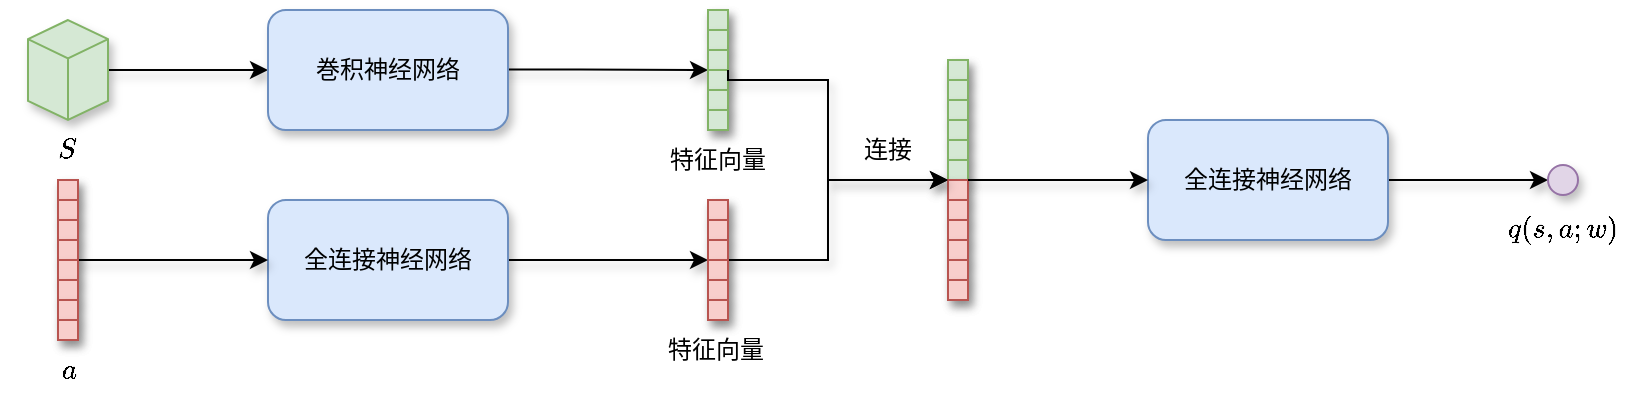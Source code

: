 <mxfile version="22.1.11" type="github">
  <diagram name="第 1 页" id="IQU6jFRGpec_LWGkQjYb">
    <mxGraphModel dx="2012" dy="748" grid="1" gridSize="10" guides="1" tooltips="1" connect="1" arrows="1" fold="1" page="1" pageScale="1" pageWidth="827" pageHeight="1169" math="1" shadow="0">
      <root>
        <mxCell id="0" />
        <mxCell id="1" parent="0" />
        <mxCell id="wRPZgvR5wdqnLo2mRGHW-9" style="edgeStyle=orthogonalEdgeStyle;rounded=0;orthogonalLoop=1;jettySize=auto;html=1;entryX=0;entryY=0.5;entryDx=0;entryDy=0;shadow=1;" parent="1" source="wRPZgvR5wdqnLo2mRGHW-2" target="wRPZgvR5wdqnLo2mRGHW-3" edge="1">
          <mxGeometry relative="1" as="geometry" />
        </mxCell>
        <mxCell id="wRPZgvR5wdqnLo2mRGHW-2" value="" style="html=1;shape=mxgraph.basic.isocube;isoAngle=15;flipH=1;flipV=0;fillColor=#d5e8d4;strokeColor=#82b366;shadow=1;" parent="1" vertex="1">
          <mxGeometry x="9" y="40" width="40" height="50" as="geometry" />
        </mxCell>
        <mxCell id="wRPZgvR5wdqnLo2mRGHW-13" style="edgeStyle=orthogonalEdgeStyle;rounded=0;orthogonalLoop=1;jettySize=auto;html=1;entryX=0;entryY=0;entryDx=0;entryDy=0;shadow=1;" parent="1" target="wRPZgvR5wdqnLo2mRGHW-40" edge="1">
          <mxGeometry relative="1" as="geometry">
            <mxPoint x="339" y="65" as="targetPoint" />
            <mxPoint x="239" y="64.75" as="sourcePoint" />
            <Array as="points">
              <mxPoint x="285" y="65" />
            </Array>
          </mxGeometry>
        </mxCell>
        <mxCell id="wRPZgvR5wdqnLo2mRGHW-3" value="巻积神经网络" style="rounded=1;whiteSpace=wrap;html=1;fillColor=#dae8fc;strokeColor=#6c8ebf;shadow=1;" parent="1" vertex="1">
          <mxGeometry x="129" y="35" width="120" height="60" as="geometry" />
        </mxCell>
        <mxCell id="wRPZgvR5wdqnLo2mRGHW-43" style="edgeStyle=orthogonalEdgeStyle;rounded=0;orthogonalLoop=1;jettySize=auto;html=1;entryX=0;entryY=0;entryDx=0;entryDy=0;shadow=1;" parent="1" source="wRPZgvR5wdqnLo2mRGHW-23" target="wRPZgvR5wdqnLo2mRGHW-31" edge="1">
          <mxGeometry relative="1" as="geometry">
            <Array as="points">
              <mxPoint x="319" y="160" />
              <mxPoint x="319" y="160" />
            </Array>
          </mxGeometry>
        </mxCell>
        <mxCell id="wRPZgvR5wdqnLo2mRGHW-23" value="全连接神经网络" style="rounded=1;whiteSpace=wrap;html=1;fillColor=#dae8fc;strokeColor=#6c8ebf;shadow=1;" parent="1" vertex="1">
          <mxGeometry x="129" y="130" width="120" height="60" as="geometry" />
        </mxCell>
        <mxCell id="wRPZgvR5wdqnLo2mRGHW-25" style="edgeStyle=orthogonalEdgeStyle;rounded=0;orthogonalLoop=1;jettySize=auto;html=1;exitX=1;exitY=0;exitDx=0;exitDy=0;entryX=0;entryY=0.5;entryDx=0;entryDy=0;shadow=1;" parent="1" source="wRPZgvR5wdqnLo2mRGHW-18" target="wRPZgvR5wdqnLo2mRGHW-23" edge="1">
          <mxGeometry relative="1" as="geometry">
            <Array as="points">
              <mxPoint x="59" y="160" />
              <mxPoint x="59" y="160" />
            </Array>
          </mxGeometry>
        </mxCell>
        <mxCell id="wRPZgvR5wdqnLo2mRGHW-35" value="" style="group;fillColor=#f8cecc;strokeColor=#b85450;shadow=1;" parent="1" vertex="1" connectable="0">
          <mxGeometry x="349" y="130" width="10" height="60" as="geometry" />
        </mxCell>
        <mxCell id="wRPZgvR5wdqnLo2mRGHW-28" value="" style="rounded=0;whiteSpace=wrap;html=1;fillColor=#f8cecc;strokeColor=#b85450;shadow=1;" parent="wRPZgvR5wdqnLo2mRGHW-35" vertex="1">
          <mxGeometry width="10" height="10" as="geometry" />
        </mxCell>
        <mxCell id="wRPZgvR5wdqnLo2mRGHW-29" value="" style="rounded=0;whiteSpace=wrap;html=1;fillColor=#f8cecc;strokeColor=#b85450;shadow=1;" parent="wRPZgvR5wdqnLo2mRGHW-35" vertex="1">
          <mxGeometry y="10" width="10" height="10" as="geometry" />
        </mxCell>
        <mxCell id="wRPZgvR5wdqnLo2mRGHW-30" value="" style="rounded=0;whiteSpace=wrap;html=1;fillColor=#f8cecc;strokeColor=#b85450;shadow=1;" parent="wRPZgvR5wdqnLo2mRGHW-35" vertex="1">
          <mxGeometry y="20" width="10" height="10" as="geometry" />
        </mxCell>
        <mxCell id="wRPZgvR5wdqnLo2mRGHW-95" style="edgeStyle=orthogonalEdgeStyle;rounded=0;orthogonalLoop=1;jettySize=auto;html=1;exitX=1;exitY=0;exitDx=0;exitDy=0;shadow=1;" parent="wRPZgvR5wdqnLo2mRGHW-35" source="wRPZgvR5wdqnLo2mRGHW-31" edge="1">
          <mxGeometry relative="1" as="geometry">
            <mxPoint x="120" y="-10" as="targetPoint" />
            <Array as="points">
              <mxPoint x="60" y="30" />
              <mxPoint x="60" y="-10" />
            </Array>
          </mxGeometry>
        </mxCell>
        <mxCell id="wRPZgvR5wdqnLo2mRGHW-31" value="" style="rounded=0;whiteSpace=wrap;html=1;fillColor=#f8cecc;strokeColor=#b85450;shadow=1;" parent="wRPZgvR5wdqnLo2mRGHW-35" vertex="1">
          <mxGeometry y="30" width="10" height="10" as="geometry" />
        </mxCell>
        <mxCell id="wRPZgvR5wdqnLo2mRGHW-32" value="" style="rounded=0;whiteSpace=wrap;html=1;fillColor=#f8cecc;strokeColor=#b85450;shadow=1;" parent="wRPZgvR5wdqnLo2mRGHW-35" vertex="1">
          <mxGeometry y="40" width="10" height="10" as="geometry" />
        </mxCell>
        <mxCell id="wRPZgvR5wdqnLo2mRGHW-33" value="" style="rounded=0;whiteSpace=wrap;html=1;fillColor=#f8cecc;strokeColor=#b85450;shadow=1;" parent="wRPZgvR5wdqnLo2mRGHW-35" vertex="1">
          <mxGeometry y="50" width="10" height="10" as="geometry" />
        </mxCell>
        <mxCell id="wRPZgvR5wdqnLo2mRGHW-36" value="" style="group;fillColor=#d5e8d4;strokeColor=#82b366;shadow=1;" parent="1" vertex="1" connectable="0">
          <mxGeometry x="349" y="35" width="10" height="60" as="geometry" />
        </mxCell>
        <mxCell id="wRPZgvR5wdqnLo2mRGHW-37" value="" style="rounded=0;whiteSpace=wrap;html=1;fillColor=#d5e8d4;strokeColor=#82b366;shadow=1;" parent="wRPZgvR5wdqnLo2mRGHW-36" vertex="1">
          <mxGeometry width="10" height="10" as="geometry" />
        </mxCell>
        <mxCell id="wRPZgvR5wdqnLo2mRGHW-38" value="" style="rounded=0;whiteSpace=wrap;html=1;fillColor=#d5e8d4;strokeColor=#82b366;shadow=1;" parent="wRPZgvR5wdqnLo2mRGHW-36" vertex="1">
          <mxGeometry y="10" width="10" height="10" as="geometry" />
        </mxCell>
        <mxCell id="wRPZgvR5wdqnLo2mRGHW-39" value="" style="rounded=0;whiteSpace=wrap;html=1;fillColor=#d5e8d4;strokeColor=#82b366;shadow=1;" parent="wRPZgvR5wdqnLo2mRGHW-36" vertex="1">
          <mxGeometry y="20" width="10" height="10" as="geometry" />
        </mxCell>
        <mxCell id="wRPZgvR5wdqnLo2mRGHW-40" value="" style="rounded=0;whiteSpace=wrap;html=1;fillColor=#d5e8d4;strokeColor=#82b366;shadow=1;" parent="wRPZgvR5wdqnLo2mRGHW-36" vertex="1">
          <mxGeometry y="30" width="10" height="10" as="geometry" />
        </mxCell>
        <mxCell id="wRPZgvR5wdqnLo2mRGHW-41" value="" style="rounded=0;whiteSpace=wrap;html=1;fillColor=#d5e8d4;strokeColor=#82b366;shadow=1;" parent="wRPZgvR5wdqnLo2mRGHW-36" vertex="1">
          <mxGeometry y="40" width="10" height="10" as="geometry" />
        </mxCell>
        <mxCell id="wRPZgvR5wdqnLo2mRGHW-42" value="" style="rounded=0;whiteSpace=wrap;html=1;fillColor=#d5e8d4;strokeColor=#82b366;shadow=1;" parent="wRPZgvR5wdqnLo2mRGHW-36" vertex="1">
          <mxGeometry y="50" width="10" height="10" as="geometry" />
        </mxCell>
        <mxCell id="wRPZgvR5wdqnLo2mRGHW-100" style="edgeStyle=orthogonalEdgeStyle;rounded=0;orthogonalLoop=1;jettySize=auto;html=1;entryX=0;entryY=0.5;entryDx=0;entryDy=0;shadow=1;" parent="1" source="wRPZgvR5wdqnLo2mRGHW-65" target="wRPZgvR5wdqnLo2mRGHW-99" edge="1">
          <mxGeometry relative="1" as="geometry" />
        </mxCell>
        <mxCell id="wRPZgvR5wdqnLo2mRGHW-65" value="全连接神经网络" style="rounded=1;whiteSpace=wrap;html=1;fillColor=#dae8fc;strokeColor=#6c8ebf;shadow=1;" parent="1" vertex="1">
          <mxGeometry x="569" y="90" width="120" height="60" as="geometry" />
        </mxCell>
        <mxCell id="wRPZgvR5wdqnLo2mRGHW-82" value="" style="group;shadow=1;" parent="1" vertex="1" connectable="0">
          <mxGeometry x="24" y="120" width="10" height="80" as="geometry" />
        </mxCell>
        <mxCell id="wRPZgvR5wdqnLo2mRGHW-22" value="" style="group;fillColor=#f8cecc;strokeColor=#b85450;container=0;shadow=1;" parent="wRPZgvR5wdqnLo2mRGHW-82" vertex="1" connectable="0">
          <mxGeometry width="10" height="80" as="geometry" />
        </mxCell>
        <mxCell id="wRPZgvR5wdqnLo2mRGHW-14" value="" style="rounded=0;whiteSpace=wrap;html=1;fillColor=#f8cecc;strokeColor=#b85450;shadow=1;" parent="wRPZgvR5wdqnLo2mRGHW-82" vertex="1">
          <mxGeometry width="10" height="10" as="geometry" />
        </mxCell>
        <mxCell id="wRPZgvR5wdqnLo2mRGHW-15" value="" style="rounded=0;whiteSpace=wrap;html=1;fillColor=#f8cecc;strokeColor=#b85450;shadow=1;" parent="wRPZgvR5wdqnLo2mRGHW-82" vertex="1">
          <mxGeometry y="10" width="10" height="10" as="geometry" />
        </mxCell>
        <mxCell id="wRPZgvR5wdqnLo2mRGHW-16" value="" style="rounded=0;whiteSpace=wrap;html=1;fillColor=#f8cecc;strokeColor=#b85450;shadow=1;" parent="wRPZgvR5wdqnLo2mRGHW-82" vertex="1">
          <mxGeometry y="20" width="10" height="10" as="geometry" />
        </mxCell>
        <mxCell id="wRPZgvR5wdqnLo2mRGHW-17" value="" style="rounded=0;whiteSpace=wrap;html=1;fillColor=#f8cecc;strokeColor=#b85450;shadow=1;" parent="wRPZgvR5wdqnLo2mRGHW-82" vertex="1">
          <mxGeometry y="30" width="10" height="10" as="geometry" />
        </mxCell>
        <mxCell id="wRPZgvR5wdqnLo2mRGHW-18" value="" style="rounded=0;whiteSpace=wrap;html=1;fillColor=#f8cecc;strokeColor=#b85450;shadow=1;" parent="wRPZgvR5wdqnLo2mRGHW-82" vertex="1">
          <mxGeometry y="40" width="10" height="10" as="geometry" />
        </mxCell>
        <mxCell id="wRPZgvR5wdqnLo2mRGHW-19" value="" style="rounded=0;whiteSpace=wrap;html=1;fillColor=#f8cecc;strokeColor=#b85450;shadow=1;" parent="wRPZgvR5wdqnLo2mRGHW-82" vertex="1">
          <mxGeometry y="50" width="10" height="10" as="geometry" />
        </mxCell>
        <mxCell id="wRPZgvR5wdqnLo2mRGHW-20" value="" style="rounded=0;whiteSpace=wrap;html=1;fillColor=#f8cecc;strokeColor=#b85450;shadow=1;" parent="wRPZgvR5wdqnLo2mRGHW-82" vertex="1">
          <mxGeometry y="60" width="10" height="10" as="geometry" />
        </mxCell>
        <mxCell id="wRPZgvR5wdqnLo2mRGHW-21" value="" style="rounded=0;whiteSpace=wrap;html=1;fillColor=#f8cecc;strokeColor=#b85450;shadow=1;" parent="wRPZgvR5wdqnLo2mRGHW-82" vertex="1">
          <mxGeometry y="70" width="10" height="10" as="geometry" />
        </mxCell>
        <mxCell id="wRPZgvR5wdqnLo2mRGHW-92" value="" style="group;shadow=1;" parent="1" vertex="1" connectable="0">
          <mxGeometry x="469" y="60" width="10" height="120" as="geometry" />
        </mxCell>
        <mxCell id="wRPZgvR5wdqnLo2mRGHW-75" value="" style="group;fillColor=#d5e8d4;strokeColor=#82b366;shadow=1;" parent="wRPZgvR5wdqnLo2mRGHW-92" vertex="1" connectable="0">
          <mxGeometry width="10" height="60" as="geometry" />
        </mxCell>
        <mxCell id="wRPZgvR5wdqnLo2mRGHW-76" value="" style="rounded=0;whiteSpace=wrap;html=1;fillColor=#d5e8d4;strokeColor=#82b366;shadow=1;" parent="wRPZgvR5wdqnLo2mRGHW-75" vertex="1">
          <mxGeometry width="10" height="10" as="geometry" />
        </mxCell>
        <mxCell id="wRPZgvR5wdqnLo2mRGHW-77" value="" style="rounded=0;whiteSpace=wrap;html=1;fillColor=#d5e8d4;strokeColor=#82b366;shadow=1;" parent="wRPZgvR5wdqnLo2mRGHW-75" vertex="1">
          <mxGeometry y="10" width="10" height="10" as="geometry" />
        </mxCell>
        <mxCell id="wRPZgvR5wdqnLo2mRGHW-78" value="" style="rounded=0;whiteSpace=wrap;html=1;fillColor=#d5e8d4;strokeColor=#82b366;shadow=1;" parent="wRPZgvR5wdqnLo2mRGHW-75" vertex="1">
          <mxGeometry y="20" width="10" height="10" as="geometry" />
        </mxCell>
        <mxCell id="wRPZgvR5wdqnLo2mRGHW-79" value="" style="rounded=0;whiteSpace=wrap;html=1;fillColor=#d5e8d4;strokeColor=#82b366;shadow=1;" parent="wRPZgvR5wdqnLo2mRGHW-75" vertex="1">
          <mxGeometry y="30" width="10" height="10" as="geometry" />
        </mxCell>
        <mxCell id="wRPZgvR5wdqnLo2mRGHW-80" value="" style="rounded=0;whiteSpace=wrap;html=1;fillColor=#d5e8d4;strokeColor=#82b366;shadow=1;" parent="wRPZgvR5wdqnLo2mRGHW-75" vertex="1">
          <mxGeometry y="40" width="10" height="10" as="geometry" />
        </mxCell>
        <mxCell id="wRPZgvR5wdqnLo2mRGHW-81" value="" style="rounded=0;whiteSpace=wrap;html=1;fillColor=#d5e8d4;strokeColor=#82b366;shadow=1;" parent="wRPZgvR5wdqnLo2mRGHW-75" vertex="1">
          <mxGeometry y="50" width="10" height="10" as="geometry" />
        </mxCell>
        <mxCell id="wRPZgvR5wdqnLo2mRGHW-83" value="" style="group;fillColor=#f8cecc;strokeColor=#b85450;shadow=1;" parent="wRPZgvR5wdqnLo2mRGHW-92" vertex="1" connectable="0">
          <mxGeometry y="60" width="10" height="60" as="geometry" />
        </mxCell>
        <mxCell id="wRPZgvR5wdqnLo2mRGHW-84" value="" style="rounded=0;whiteSpace=wrap;html=1;fillColor=#f8cecc;strokeColor=#b85450;shadow=1;" parent="wRPZgvR5wdqnLo2mRGHW-83" vertex="1">
          <mxGeometry width="10" height="10" as="geometry" />
        </mxCell>
        <mxCell id="wRPZgvR5wdqnLo2mRGHW-85" value="" style="rounded=0;whiteSpace=wrap;html=1;fillColor=#f8cecc;strokeColor=#b85450;shadow=1;" parent="wRPZgvR5wdqnLo2mRGHW-83" vertex="1">
          <mxGeometry y="10" width="10" height="10" as="geometry" />
        </mxCell>
        <mxCell id="wRPZgvR5wdqnLo2mRGHW-86" value="" style="rounded=0;whiteSpace=wrap;html=1;fillColor=#f8cecc;strokeColor=#b85450;shadow=1;" parent="wRPZgvR5wdqnLo2mRGHW-83" vertex="1">
          <mxGeometry y="20" width="10" height="10" as="geometry" />
        </mxCell>
        <mxCell id="wRPZgvR5wdqnLo2mRGHW-87" value="" style="rounded=0;whiteSpace=wrap;html=1;fillColor=#f8cecc;strokeColor=#b85450;shadow=1;" parent="wRPZgvR5wdqnLo2mRGHW-83" vertex="1">
          <mxGeometry y="30" width="10" height="10" as="geometry" />
        </mxCell>
        <mxCell id="wRPZgvR5wdqnLo2mRGHW-88" value="" style="rounded=0;whiteSpace=wrap;html=1;fillColor=#f8cecc;strokeColor=#b85450;shadow=1;" parent="wRPZgvR5wdqnLo2mRGHW-83" vertex="1">
          <mxGeometry y="40" width="10" height="10" as="geometry" />
        </mxCell>
        <mxCell id="wRPZgvR5wdqnLo2mRGHW-89" value="" style="rounded=0;whiteSpace=wrap;html=1;fillColor=#f8cecc;strokeColor=#b85450;shadow=1;" parent="wRPZgvR5wdqnLo2mRGHW-83" vertex="1">
          <mxGeometry y="50" width="10" height="10" as="geometry" />
        </mxCell>
        <mxCell id="wRPZgvR5wdqnLo2mRGHW-94" style="edgeStyle=orthogonalEdgeStyle;rounded=0;orthogonalLoop=1;jettySize=auto;html=1;exitX=1;exitY=1;exitDx=0;exitDy=0;entryX=0;entryY=0;entryDx=0;entryDy=0;shadow=1;" parent="1" source="wRPZgvR5wdqnLo2mRGHW-39" target="wRPZgvR5wdqnLo2mRGHW-84" edge="1">
          <mxGeometry relative="1" as="geometry">
            <Array as="points">
              <mxPoint x="359" y="70" />
              <mxPoint x="409" y="70" />
              <mxPoint x="409" y="120" />
            </Array>
          </mxGeometry>
        </mxCell>
        <mxCell id="wRPZgvR5wdqnLo2mRGHW-97" style="edgeStyle=orthogonalEdgeStyle;rounded=0;orthogonalLoop=1;jettySize=auto;html=1;entryX=0;entryY=0.5;entryDx=0;entryDy=0;shadow=1;" parent="1" source="wRPZgvR5wdqnLo2mRGHW-81" target="wRPZgvR5wdqnLo2mRGHW-65" edge="1">
          <mxGeometry relative="1" as="geometry">
            <Array as="points">
              <mxPoint x="499" y="120" />
              <mxPoint x="499" y="120" />
            </Array>
          </mxGeometry>
        </mxCell>
        <mxCell id="wRPZgvR5wdqnLo2mRGHW-99" value="" style="ellipse;whiteSpace=wrap;html=1;aspect=fixed;fillColor=#e1d5e7;strokeColor=#9673a6;shadow=1;" parent="1" vertex="1">
          <mxGeometry x="769" y="112.5" width="15" height="15" as="geometry" />
        </mxCell>
        <mxCell id="wRPZgvR5wdqnLo2mRGHW-102" value="`S`" style="text;strokeColor=none;align=center;fillColor=none;html=1;verticalAlign=middle;whiteSpace=wrap;rounded=0;shadow=1;" parent="1" vertex="1">
          <mxGeometry x="-1" y="90" width="60" height="30" as="geometry" />
        </mxCell>
        <mxCell id="wRPZgvR5wdqnLo2mRGHW-104" value="特征向量" style="text;strokeColor=none;align=center;fillColor=none;html=1;verticalAlign=middle;whiteSpace=wrap;rounded=0;shadow=1;" parent="1" vertex="1">
          <mxGeometry x="324" y="95" width="60" height="30" as="geometry" />
        </mxCell>
        <mxCell id="wRPZgvR5wdqnLo2mRGHW-105" value="特征向量" style="text;strokeColor=none;align=center;fillColor=none;html=1;verticalAlign=middle;whiteSpace=wrap;rounded=0;shadow=1;" parent="1" vertex="1">
          <mxGeometry x="323" y="190" width="60" height="30" as="geometry" />
        </mxCell>
        <mxCell id="wRPZgvR5wdqnLo2mRGHW-107" value="`a`" style="text;strokeColor=none;align=center;fillColor=none;html=1;verticalAlign=middle;whiteSpace=wrap;rounded=0;shadow=1;" parent="1" vertex="1">
          <mxGeometry y="200" width="60" height="30" as="geometry" />
        </mxCell>
        <mxCell id="wRPZgvR5wdqnLo2mRGHW-108" value="`q(s,a;w)`" style="text;strokeColor=none;align=center;fillColor=none;html=1;verticalAlign=middle;whiteSpace=wrap;rounded=0;shadow=1;" parent="1" vertex="1">
          <mxGeometry x="746.5" y="130" width="60" height="30" as="geometry" />
        </mxCell>
        <mxCell id="wRPZgvR5wdqnLo2mRGHW-111" value="连接" style="text;strokeColor=none;align=center;fillColor=none;html=1;verticalAlign=middle;whiteSpace=wrap;rounded=0;shadow=1;" parent="1" vertex="1">
          <mxGeometry x="409" y="90" width="60" height="30" as="geometry" />
        </mxCell>
      </root>
    </mxGraphModel>
  </diagram>
</mxfile>
